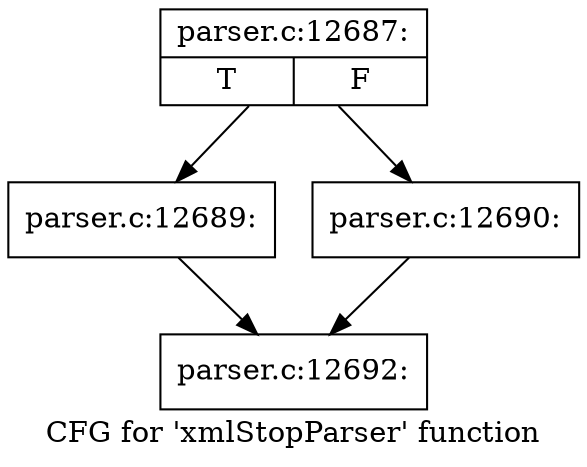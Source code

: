 digraph "CFG for 'xmlStopParser' function" {
	label="CFG for 'xmlStopParser' function";

	Node0x5e8cc50 [shape=record,label="{parser.c:12687:|{<s0>T|<s1>F}}"];
	Node0x5e8cc50 -> Node0x5e8ce20;
	Node0x5e8cc50 -> Node0x5e8cbe0;
	Node0x5e8ce20 [shape=record,label="{parser.c:12689:}"];
	Node0x5e8ce20 -> Node0x5e50110;
	Node0x5e8cbe0 [shape=record,label="{parser.c:12690:}"];
	Node0x5e8cbe0 -> Node0x5e50110;
	Node0x5e50110 [shape=record,label="{parser.c:12692:}"];
}
